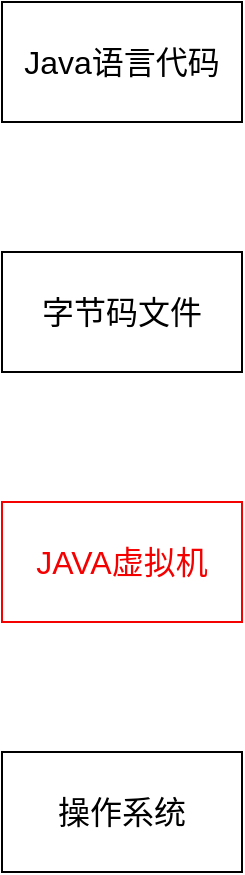 <mxfile version="21.7.5" type="github">
  <diagram name="第 1 页" id="edIoZuRB3zaZxlKi64ll">
    <mxGraphModel dx="1239" dy="667" grid="0" gridSize="10" guides="1" tooltips="1" connect="1" arrows="1" fold="1" page="1" pageScale="1" pageWidth="1600" pageHeight="1200" math="0" shadow="0">
      <root>
        <mxCell id="0" />
        <mxCell id="1" parent="0" />
        <mxCell id="UY6UssRv_SOol4y7VN9k-19" value="Java语言代码" style="rounded=0;whiteSpace=wrap;html=1;fontSize=16;" vertex="1" parent="1">
          <mxGeometry x="249" y="145" width="120" height="60" as="geometry" />
        </mxCell>
        <mxCell id="UY6UssRv_SOol4y7VN9k-20" value="字节码文件" style="rounded=0;whiteSpace=wrap;html=1;fontSize=16;" vertex="1" parent="1">
          <mxGeometry x="249" y="270" width="120" height="60" as="geometry" />
        </mxCell>
        <mxCell id="UY6UssRv_SOol4y7VN9k-22" value="JAVA虚拟机" style="rounded=0;whiteSpace=wrap;html=1;strokeColor=#f40101;fontColor=#f50000;fontSize=16;" vertex="1" parent="1">
          <mxGeometry x="249" y="395" width="120" height="60" as="geometry" />
        </mxCell>
        <mxCell id="UY6UssRv_SOol4y7VN9k-23" value="操作系统" style="rounded=0;whiteSpace=wrap;html=1;fontSize=16;" vertex="1" parent="1">
          <mxGeometry x="249" y="520" width="120" height="60" as="geometry" />
        </mxCell>
      </root>
    </mxGraphModel>
  </diagram>
</mxfile>

